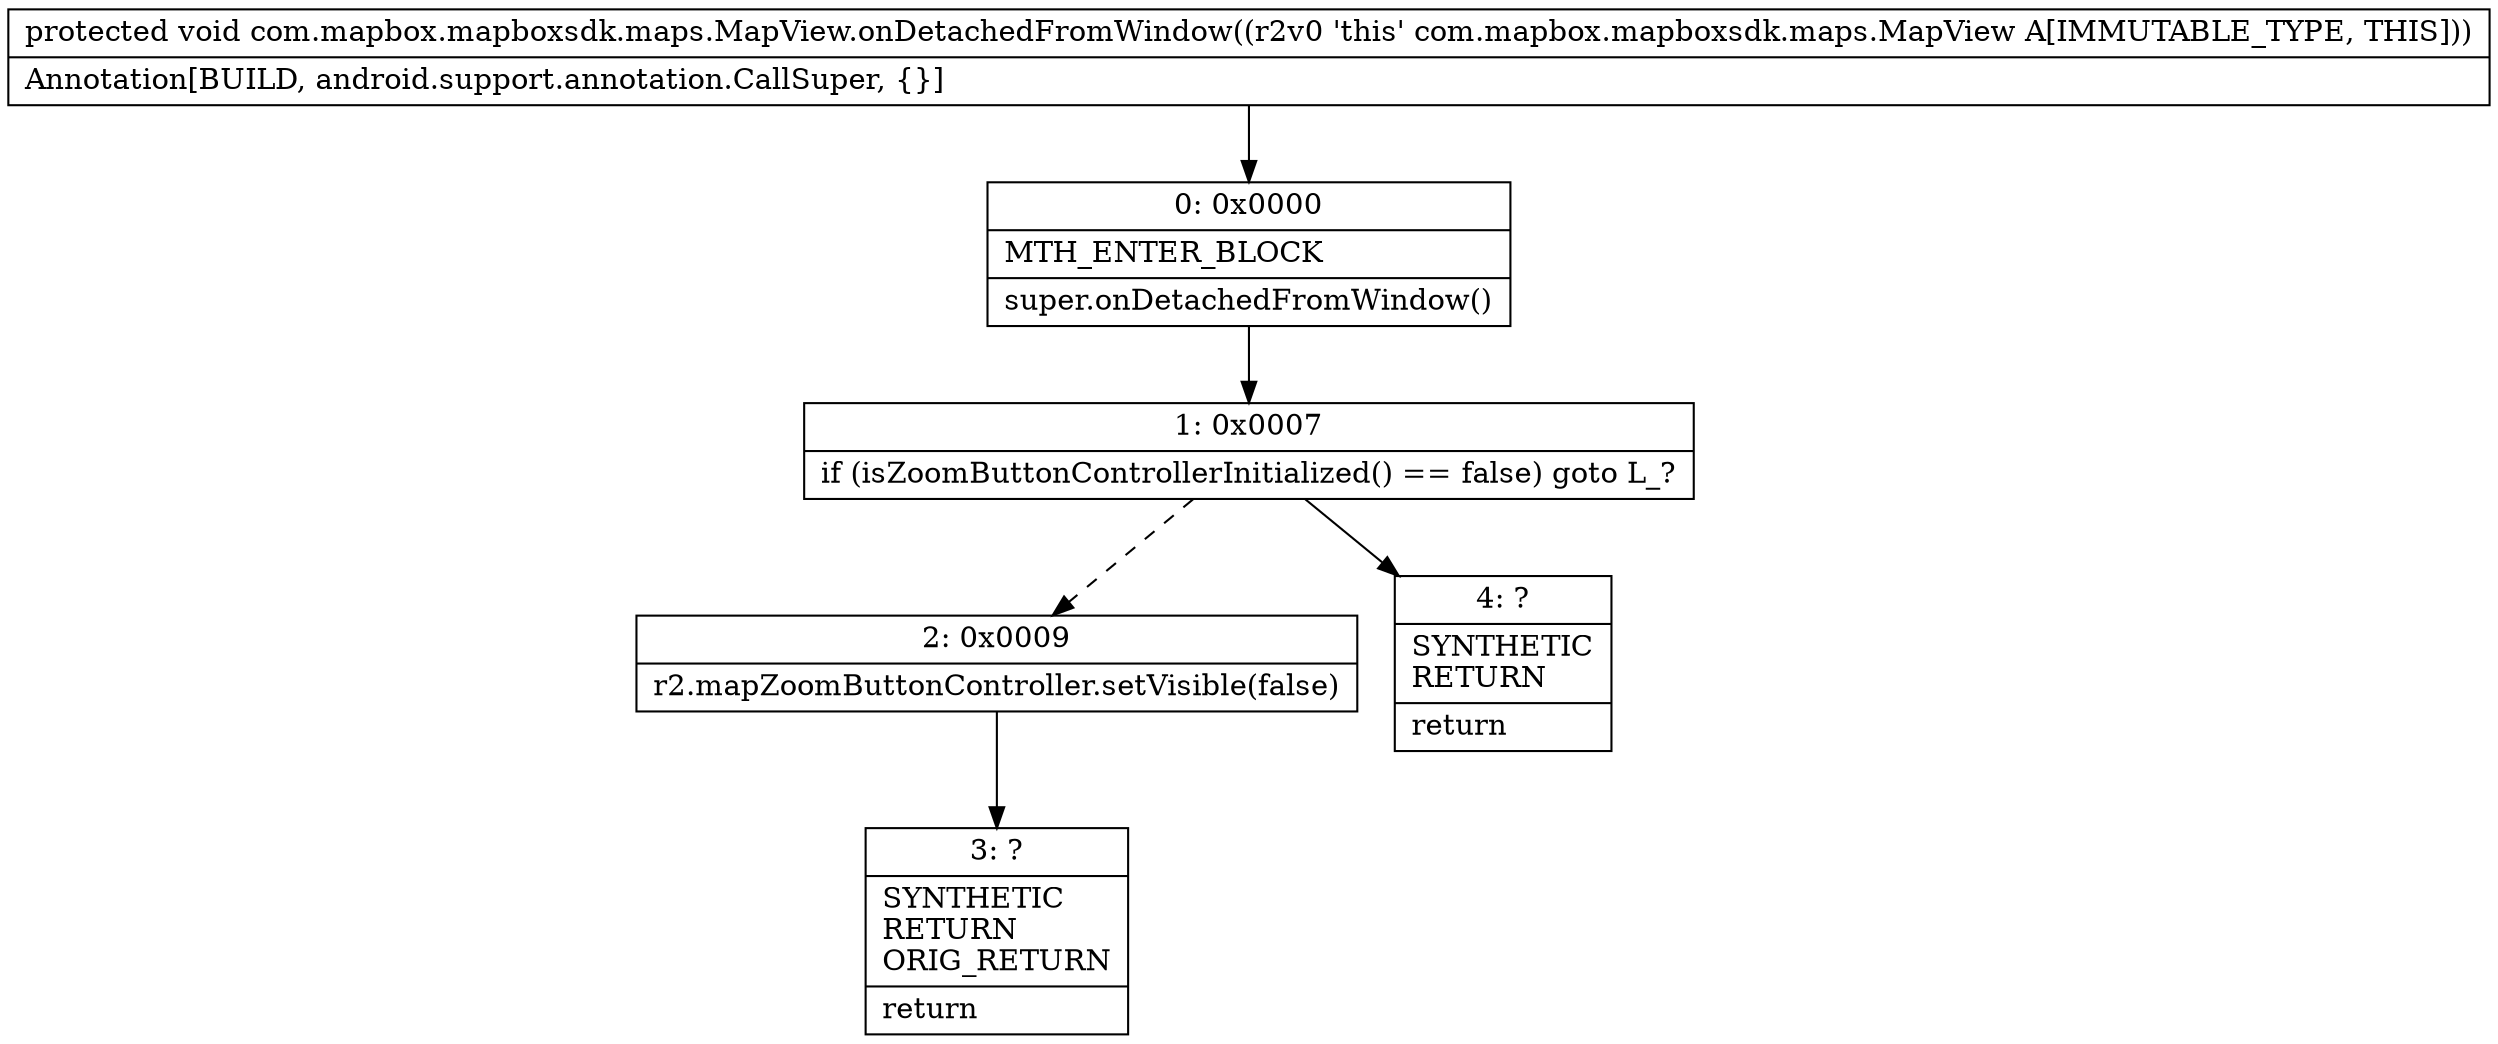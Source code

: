 digraph "CFG forcom.mapbox.mapboxsdk.maps.MapView.onDetachedFromWindow()V" {
Node_0 [shape=record,label="{0\:\ 0x0000|MTH_ENTER_BLOCK\l|super.onDetachedFromWindow()\l}"];
Node_1 [shape=record,label="{1\:\ 0x0007|if (isZoomButtonControllerInitialized() == false) goto L_?\l}"];
Node_2 [shape=record,label="{2\:\ 0x0009|r2.mapZoomButtonController.setVisible(false)\l}"];
Node_3 [shape=record,label="{3\:\ ?|SYNTHETIC\lRETURN\lORIG_RETURN\l|return\l}"];
Node_4 [shape=record,label="{4\:\ ?|SYNTHETIC\lRETURN\l|return\l}"];
MethodNode[shape=record,label="{protected void com.mapbox.mapboxsdk.maps.MapView.onDetachedFromWindow((r2v0 'this' com.mapbox.mapboxsdk.maps.MapView A[IMMUTABLE_TYPE, THIS]))  | Annotation[BUILD, android.support.annotation.CallSuper, \{\}]\l}"];
MethodNode -> Node_0;
Node_0 -> Node_1;
Node_1 -> Node_2[style=dashed];
Node_1 -> Node_4;
Node_2 -> Node_3;
}

